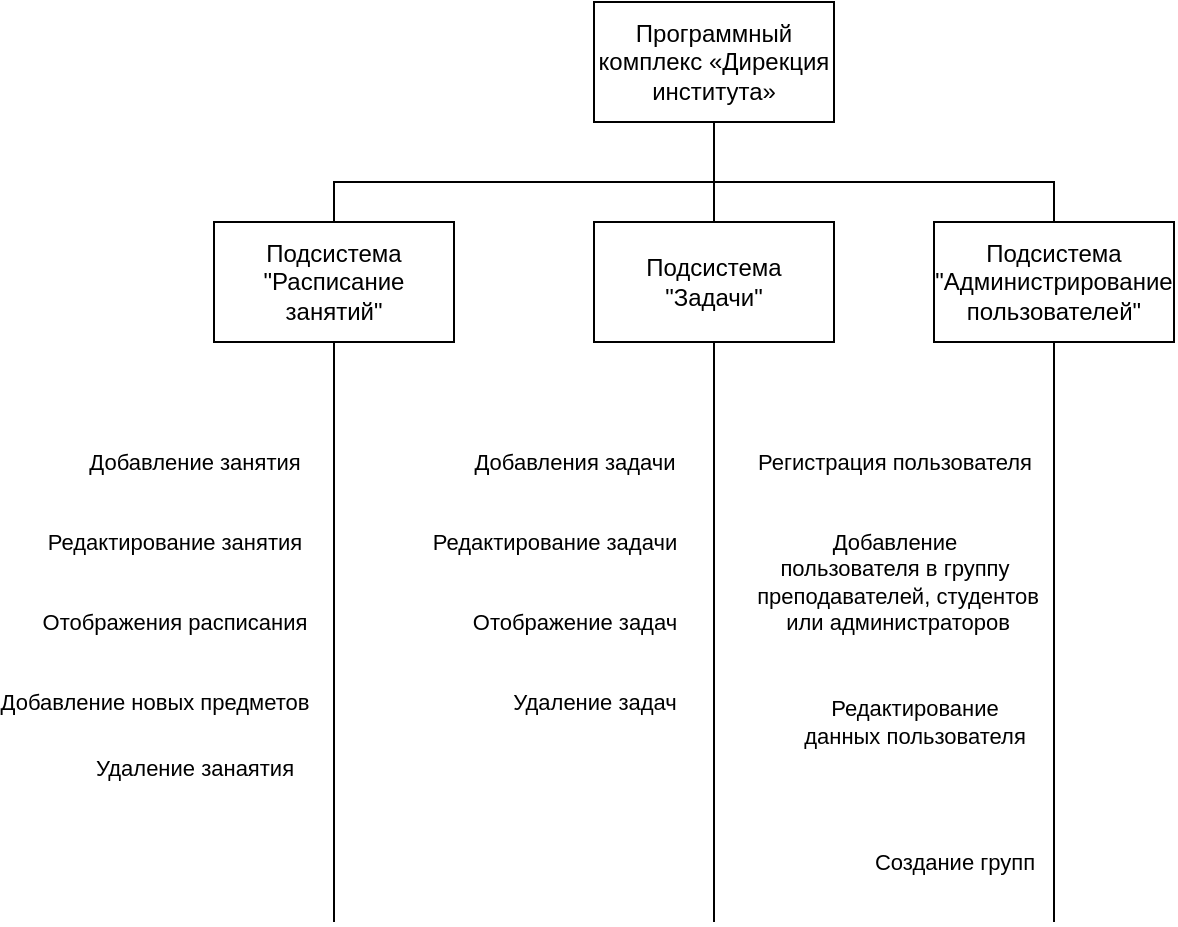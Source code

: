 <mxfile version="23.1.1" type="device">
  <diagram name="Страница — 1" id="GhDr2dGqzxno__dlS03G">
    <mxGraphModel dx="1002" dy="575" grid="1" gridSize="10" guides="1" tooltips="1" connect="1" arrows="1" fold="1" page="1" pageScale="1" pageWidth="827" pageHeight="1169" math="0" shadow="0">
      <root>
        <mxCell id="0" />
        <mxCell id="1" parent="0" />
        <mxCell id="4RSTQA62EWs_jjjkyT1Q-1" value="Программный комплекс «Дирекция института»" style="rounded=0;whiteSpace=wrap;html=1;" vertex="1" parent="1">
          <mxGeometry x="360" y="180" width="120" height="60" as="geometry" />
        </mxCell>
        <mxCell id="4RSTQA62EWs_jjjkyT1Q-2" value="Подсистема&lt;br&gt;&quot;Расписание занятий&quot;" style="rounded=0;whiteSpace=wrap;html=1;" vertex="1" parent="1">
          <mxGeometry x="170" y="290" width="120" height="60" as="geometry" />
        </mxCell>
        <mxCell id="4RSTQA62EWs_jjjkyT1Q-3" value="Подсистема&lt;br&gt;&quot;Задачи&quot;" style="rounded=0;whiteSpace=wrap;html=1;" vertex="1" parent="1">
          <mxGeometry x="360" y="290" width="120" height="60" as="geometry" />
        </mxCell>
        <mxCell id="4RSTQA62EWs_jjjkyT1Q-4" value="Подсистема&lt;br&gt;&quot;Администрирование пользователей&quot;" style="rounded=0;whiteSpace=wrap;html=1;" vertex="1" parent="1">
          <mxGeometry x="530" y="290" width="120" height="60" as="geometry" />
        </mxCell>
        <mxCell id="4RSTQA62EWs_jjjkyT1Q-5" value="" style="endArrow=none;html=1;rounded=0;exitX=0.5;exitY=1;exitDx=0;exitDy=0;" edge="1" parent="1" source="4RSTQA62EWs_jjjkyT1Q-1" target="4RSTQA62EWs_jjjkyT1Q-3">
          <mxGeometry width="50" height="50" relative="1" as="geometry">
            <mxPoint x="490" y="430" as="sourcePoint" />
            <mxPoint x="540" y="380" as="targetPoint" />
          </mxGeometry>
        </mxCell>
        <mxCell id="4RSTQA62EWs_jjjkyT1Q-6" value="" style="endArrow=none;html=1;rounded=0;entryX=0.5;entryY=0;entryDx=0;entryDy=0;" edge="1" parent="1" target="4RSTQA62EWs_jjjkyT1Q-4">
          <mxGeometry width="50" height="50" relative="1" as="geometry">
            <mxPoint x="420" y="240" as="sourcePoint" />
            <mxPoint x="430" y="300" as="targetPoint" />
            <Array as="points">
              <mxPoint x="420" y="270" />
              <mxPoint x="590" y="270" />
            </Array>
          </mxGeometry>
        </mxCell>
        <mxCell id="4RSTQA62EWs_jjjkyT1Q-7" value="" style="endArrow=none;html=1;rounded=0;entryX=0.5;entryY=0;entryDx=0;entryDy=0;exitX=0.5;exitY=1;exitDx=0;exitDy=0;" edge="1" parent="1" source="4RSTQA62EWs_jjjkyT1Q-1" target="4RSTQA62EWs_jjjkyT1Q-2">
          <mxGeometry width="50" height="50" relative="1" as="geometry">
            <mxPoint x="430" y="250" as="sourcePoint" />
            <mxPoint x="600" y="300" as="targetPoint" />
            <Array as="points">
              <mxPoint x="420" y="270" />
              <mxPoint x="230" y="270" />
            </Array>
          </mxGeometry>
        </mxCell>
        <mxCell id="4RSTQA62EWs_jjjkyT1Q-11" value="" style="endArrow=none;html=1;rounded=0;entryX=0.5;entryY=1;entryDx=0;entryDy=0;" edge="1" parent="1" target="4RSTQA62EWs_jjjkyT1Q-2">
          <mxGeometry width="50" height="50" relative="1" as="geometry">
            <mxPoint x="230" y="640" as="sourcePoint" />
            <mxPoint x="540" y="380" as="targetPoint" />
          </mxGeometry>
        </mxCell>
        <mxCell id="4RSTQA62EWs_jjjkyT1Q-12" value="Добавление занятия" style="edgeLabel;html=1;align=center;verticalAlign=middle;resizable=0;points=[];" vertex="1" connectable="0" parent="4RSTQA62EWs_jjjkyT1Q-11">
          <mxGeometry x="0.499" y="-1" relative="1" as="geometry">
            <mxPoint x="-71" y="-13" as="offset" />
          </mxGeometry>
        </mxCell>
        <mxCell id="4RSTQA62EWs_jjjkyT1Q-14" value="Отображения расписания" style="edgeLabel;html=1;align=center;verticalAlign=middle;resizable=0;points=[];" vertex="1" connectable="0" parent="4RSTQA62EWs_jjjkyT1Q-11">
          <mxGeometry x="0.023" relative="1" as="geometry">
            <mxPoint x="-80" y="-2" as="offset" />
          </mxGeometry>
        </mxCell>
        <mxCell id="4RSTQA62EWs_jjjkyT1Q-24" value="Добавление новых предметов" style="edgeLabel;html=1;align=center;verticalAlign=middle;resizable=0;points=[];" vertex="1" connectable="0" parent="4RSTQA62EWs_jjjkyT1Q-11">
          <mxGeometry x="-0.186" y="1" relative="1" as="geometry">
            <mxPoint x="-89" y="8" as="offset" />
          </mxGeometry>
        </mxCell>
        <mxCell id="4RSTQA62EWs_jjjkyT1Q-28" value="Удаление занаятия" style="edgeLabel;html=1;align=center;verticalAlign=middle;resizable=0;points=[];" vertex="1" connectable="0" parent="4RSTQA62EWs_jjjkyT1Q-11">
          <mxGeometry x="-0.469" y="1" relative="1" as="geometry">
            <mxPoint x="-69" as="offset" />
          </mxGeometry>
        </mxCell>
        <mxCell id="4RSTQA62EWs_jjjkyT1Q-13" value="Редактирование занятия" style="edgeLabel;html=1;align=center;verticalAlign=middle;resizable=0;points=[];" vertex="1" connectable="0" parent="1">
          <mxGeometry x="150" y="450" as="geometry" />
        </mxCell>
        <mxCell id="4RSTQA62EWs_jjjkyT1Q-15" value="" style="endArrow=none;html=1;rounded=0;entryX=0.5;entryY=1;entryDx=0;entryDy=0;" edge="1" parent="1" target="4RSTQA62EWs_jjjkyT1Q-3">
          <mxGeometry width="50" height="50" relative="1" as="geometry">
            <mxPoint x="420" y="640" as="sourcePoint" />
            <mxPoint x="440" y="420" as="targetPoint" />
          </mxGeometry>
        </mxCell>
        <mxCell id="4RSTQA62EWs_jjjkyT1Q-16" value="Добавления задачи" style="edgeLabel;html=1;align=center;verticalAlign=middle;resizable=0;points=[];" vertex="1" connectable="0" parent="4RSTQA62EWs_jjjkyT1Q-15">
          <mxGeometry x="0.738" y="1" relative="1" as="geometry">
            <mxPoint x="-69" y="22" as="offset" />
          </mxGeometry>
        </mxCell>
        <mxCell id="4RSTQA62EWs_jjjkyT1Q-18" value="Отображение задач" style="edgeLabel;html=1;align=center;verticalAlign=middle;resizable=0;points=[];" vertex="1" connectable="0" parent="4RSTQA62EWs_jjjkyT1Q-15">
          <mxGeometry x="0.159" relative="1" as="geometry">
            <mxPoint x="-70" y="18" as="offset" />
          </mxGeometry>
        </mxCell>
        <mxCell id="4RSTQA62EWs_jjjkyT1Q-26" value="Удаление задач" style="edgeLabel;html=1;align=center;verticalAlign=middle;resizable=0;points=[];" vertex="1" connectable="0" parent="4RSTQA62EWs_jjjkyT1Q-15">
          <mxGeometry x="-0.283" y="-3" relative="1" as="geometry">
            <mxPoint x="-63" y="-6" as="offset" />
          </mxGeometry>
        </mxCell>
        <mxCell id="4RSTQA62EWs_jjjkyT1Q-17" value="Редактирование задачи" style="edgeLabel;html=1;align=center;verticalAlign=middle;resizable=0;points=[];" vertex="1" connectable="0" parent="1">
          <mxGeometry x="340" y="450" as="geometry" />
        </mxCell>
        <mxCell id="4RSTQA62EWs_jjjkyT1Q-19" value="" style="endArrow=none;html=1;rounded=0;entryX=0.5;entryY=1;entryDx=0;entryDy=0;" edge="1" parent="1" target="4RSTQA62EWs_jjjkyT1Q-4">
          <mxGeometry width="50" height="50" relative="1" as="geometry">
            <mxPoint x="590" y="640" as="sourcePoint" />
            <mxPoint x="440" y="420" as="targetPoint" />
          </mxGeometry>
        </mxCell>
        <mxCell id="4RSTQA62EWs_jjjkyT1Q-20" value="Регистрация пользователя" style="edgeLabel;html=1;align=center;verticalAlign=middle;resizable=0;points=[];" vertex="1" connectable="0" parent="4RSTQA62EWs_jjjkyT1Q-19">
          <mxGeometry x="0.724" relative="1" as="geometry">
            <mxPoint x="-80" y="20" as="offset" />
          </mxGeometry>
        </mxCell>
        <mxCell id="4RSTQA62EWs_jjjkyT1Q-21" value="Добавление &lt;br&gt;пользователя в группу&lt;br&gt;&amp;nbsp;преподавателей, студентов&lt;br&gt;&amp;nbsp;или администраторов" style="edgeLabel;html=1;align=center;verticalAlign=middle;resizable=0;points=[];" vertex="1" connectable="0" parent="4RSTQA62EWs_jjjkyT1Q-19">
          <mxGeometry x="0.372" y="3" relative="1" as="geometry">
            <mxPoint x="-77" y="29" as="offset" />
          </mxGeometry>
        </mxCell>
        <mxCell id="4RSTQA62EWs_jjjkyT1Q-22" value="Редактирование &lt;br&gt;данных пользователя" style="edgeLabel;html=1;align=center;verticalAlign=middle;resizable=0;points=[];" vertex="1" connectable="0" parent="4RSTQA62EWs_jjjkyT1Q-19">
          <mxGeometry x="-0.124" relative="1" as="geometry">
            <mxPoint x="-70" y="27" as="offset" />
          </mxGeometry>
        </mxCell>
        <mxCell id="4RSTQA62EWs_jjjkyT1Q-23" value="Создание групп" style="edgeLabel;html=1;align=center;verticalAlign=middle;resizable=0;points=[];" vertex="1" connectable="0" parent="4RSTQA62EWs_jjjkyT1Q-19">
          <mxGeometry x="-0.462" relative="1" as="geometry">
            <mxPoint x="-50" y="48" as="offset" />
          </mxGeometry>
        </mxCell>
      </root>
    </mxGraphModel>
  </diagram>
</mxfile>
